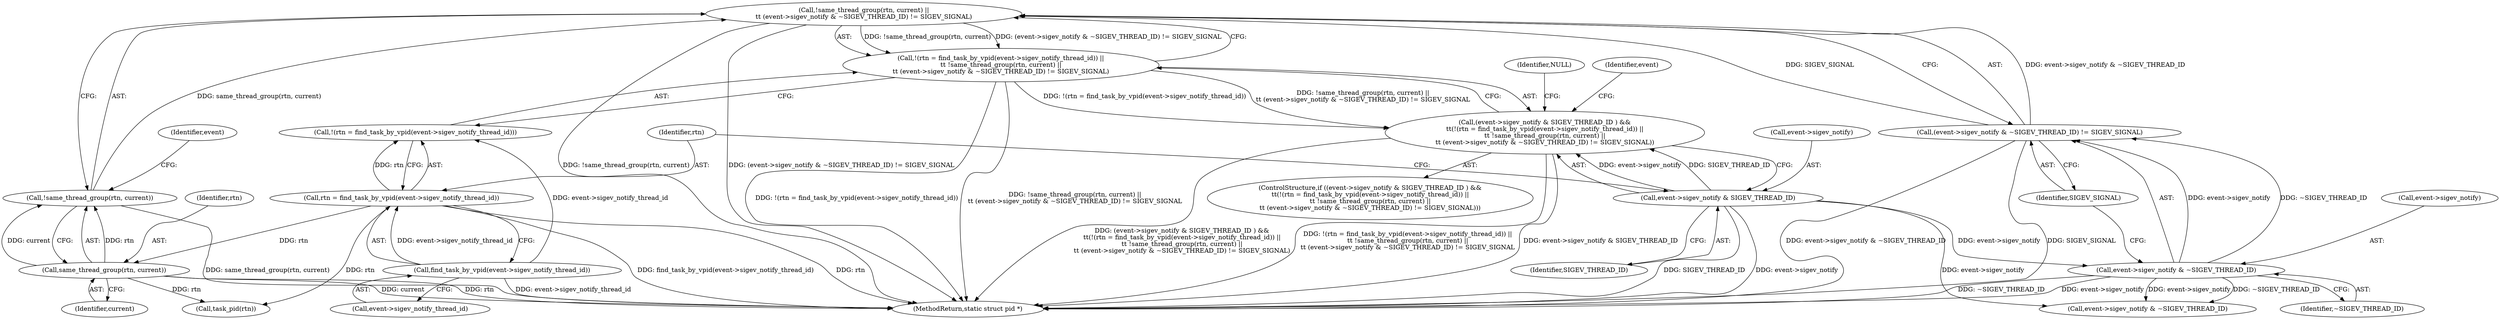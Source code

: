 digraph "1_linux_cef31d9af908243421258f1df35a4a644604efbe_1@API" {
"1000124" [label="(Call,!same_thread_group(rtn, current) ||\n\t\t (event->sigev_notify & ~SIGEV_THREAD_ID) != SIGEV_SIGNAL)"];
"1000125" [label="(Call,!same_thread_group(rtn, current))"];
"1000126" [label="(Call,same_thread_group(rtn, current))"];
"1000118" [label="(Call,rtn = find_task_by_vpid(event->sigev_notify_thread_id))"];
"1000120" [label="(Call,find_task_by_vpid(event->sigev_notify_thread_id))"];
"1000129" [label="(Call,(event->sigev_notify & ~SIGEV_THREAD_ID) != SIGEV_SIGNAL)"];
"1000130" [label="(Call,event->sigev_notify & ~SIGEV_THREAD_ID)"];
"1000111" [label="(Call,event->sigev_notify & SIGEV_THREAD_ID)"];
"1000116" [label="(Call,!(rtn = find_task_by_vpid(event->sigev_notify_thread_id)) ||\n\t\t !same_thread_group(rtn, current) ||\n\t\t (event->sigev_notify & ~SIGEV_THREAD_ID) != SIGEV_SIGNAL)"];
"1000110" [label="(Call,(event->sigev_notify & SIGEV_THREAD_ID ) &&\n\t\t(!(rtn = find_task_by_vpid(event->sigev_notify_thread_id)) ||\n\t\t !same_thread_group(rtn, current) ||\n\t\t (event->sigev_notify & ~SIGEV_THREAD_ID) != SIGEV_SIGNAL))"];
"1000141" [label="(Call,event->sigev_notify & ~SIGEV_THREAD_ID)"];
"1000117" [label="(Call,!(rtn = find_task_by_vpid(event->sigev_notify_thread_id)))"];
"1000119" [label="(Identifier,rtn)"];
"1000110" [label="(Call,(event->sigev_notify & SIGEV_THREAD_ID ) &&\n\t\t(!(rtn = find_task_by_vpid(event->sigev_notify_thread_id)) ||\n\t\t !same_thread_group(rtn, current) ||\n\t\t (event->sigev_notify & ~SIGEV_THREAD_ID) != SIGEV_SIGNAL))"];
"1000115" [label="(Identifier,SIGEV_THREAD_ID)"];
"1000163" [label="(MethodReturn,static struct pid *)"];
"1000118" [label="(Call,rtn = find_task_by_vpid(event->sigev_notify_thread_id))"];
"1000161" [label="(Call,task_pid(rtn))"];
"1000129" [label="(Call,(event->sigev_notify & ~SIGEV_THREAD_ID) != SIGEV_SIGNAL)"];
"1000135" [label="(Identifier,SIGEV_SIGNAL)"];
"1000111" [label="(Call,event->sigev_notify & SIGEV_THREAD_ID)"];
"1000112" [label="(Call,event->sigev_notify)"];
"1000131" [label="(Call,event->sigev_notify)"];
"1000134" [label="(Identifier,~SIGEV_THREAD_ID)"];
"1000128" [label="(Identifier,current)"];
"1000126" [label="(Call,same_thread_group(rtn, current))"];
"1000132" [label="(Identifier,event)"];
"1000125" [label="(Call,!same_thread_group(rtn, current))"];
"1000116" [label="(Call,!(rtn = find_task_by_vpid(event->sigev_notify_thread_id)) ||\n\t\t !same_thread_group(rtn, current) ||\n\t\t (event->sigev_notify & ~SIGEV_THREAD_ID) != SIGEV_SIGNAL)"];
"1000120" [label="(Call,find_task_by_vpid(event->sigev_notify_thread_id))"];
"1000137" [label="(Identifier,NULL)"];
"1000127" [label="(Identifier,rtn)"];
"1000130" [label="(Call,event->sigev_notify & ~SIGEV_THREAD_ID)"];
"1000143" [label="(Identifier,event)"];
"1000121" [label="(Call,event->sigev_notify_thread_id)"];
"1000109" [label="(ControlStructure,if ((event->sigev_notify & SIGEV_THREAD_ID ) &&\n\t\t(!(rtn = find_task_by_vpid(event->sigev_notify_thread_id)) ||\n\t\t !same_thread_group(rtn, current) ||\n\t\t (event->sigev_notify & ~SIGEV_THREAD_ID) != SIGEV_SIGNAL)))"];
"1000124" [label="(Call,!same_thread_group(rtn, current) ||\n\t\t (event->sigev_notify & ~SIGEV_THREAD_ID) != SIGEV_SIGNAL)"];
"1000124" -> "1000116"  [label="AST: "];
"1000124" -> "1000125"  [label="CFG: "];
"1000124" -> "1000129"  [label="CFG: "];
"1000125" -> "1000124"  [label="AST: "];
"1000129" -> "1000124"  [label="AST: "];
"1000116" -> "1000124"  [label="CFG: "];
"1000124" -> "1000163"  [label="DDG: !same_thread_group(rtn, current)"];
"1000124" -> "1000163"  [label="DDG: (event->sigev_notify & ~SIGEV_THREAD_ID) != SIGEV_SIGNAL"];
"1000124" -> "1000116"  [label="DDG: !same_thread_group(rtn, current)"];
"1000124" -> "1000116"  [label="DDG: (event->sigev_notify & ~SIGEV_THREAD_ID) != SIGEV_SIGNAL"];
"1000125" -> "1000124"  [label="DDG: same_thread_group(rtn, current)"];
"1000129" -> "1000124"  [label="DDG: event->sigev_notify & ~SIGEV_THREAD_ID"];
"1000129" -> "1000124"  [label="DDG: SIGEV_SIGNAL"];
"1000125" -> "1000126"  [label="CFG: "];
"1000126" -> "1000125"  [label="AST: "];
"1000132" -> "1000125"  [label="CFG: "];
"1000125" -> "1000163"  [label="DDG: same_thread_group(rtn, current)"];
"1000126" -> "1000125"  [label="DDG: rtn"];
"1000126" -> "1000125"  [label="DDG: current"];
"1000126" -> "1000128"  [label="CFG: "];
"1000127" -> "1000126"  [label="AST: "];
"1000128" -> "1000126"  [label="AST: "];
"1000126" -> "1000163"  [label="DDG: current"];
"1000126" -> "1000163"  [label="DDG: rtn"];
"1000118" -> "1000126"  [label="DDG: rtn"];
"1000126" -> "1000161"  [label="DDG: rtn"];
"1000118" -> "1000117"  [label="AST: "];
"1000118" -> "1000120"  [label="CFG: "];
"1000119" -> "1000118"  [label="AST: "];
"1000120" -> "1000118"  [label="AST: "];
"1000117" -> "1000118"  [label="CFG: "];
"1000118" -> "1000163"  [label="DDG: rtn"];
"1000118" -> "1000163"  [label="DDG: find_task_by_vpid(event->sigev_notify_thread_id)"];
"1000118" -> "1000117"  [label="DDG: rtn"];
"1000120" -> "1000118"  [label="DDG: event->sigev_notify_thread_id"];
"1000118" -> "1000161"  [label="DDG: rtn"];
"1000120" -> "1000121"  [label="CFG: "];
"1000121" -> "1000120"  [label="AST: "];
"1000120" -> "1000163"  [label="DDG: event->sigev_notify_thread_id"];
"1000120" -> "1000117"  [label="DDG: event->sigev_notify_thread_id"];
"1000129" -> "1000135"  [label="CFG: "];
"1000130" -> "1000129"  [label="AST: "];
"1000135" -> "1000129"  [label="AST: "];
"1000129" -> "1000163"  [label="DDG: event->sigev_notify & ~SIGEV_THREAD_ID"];
"1000129" -> "1000163"  [label="DDG: SIGEV_SIGNAL"];
"1000130" -> "1000129"  [label="DDG: event->sigev_notify"];
"1000130" -> "1000129"  [label="DDG: ~SIGEV_THREAD_ID"];
"1000130" -> "1000134"  [label="CFG: "];
"1000131" -> "1000130"  [label="AST: "];
"1000134" -> "1000130"  [label="AST: "];
"1000135" -> "1000130"  [label="CFG: "];
"1000130" -> "1000163"  [label="DDG: ~SIGEV_THREAD_ID"];
"1000130" -> "1000163"  [label="DDG: event->sigev_notify"];
"1000111" -> "1000130"  [label="DDG: event->sigev_notify"];
"1000130" -> "1000141"  [label="DDG: event->sigev_notify"];
"1000130" -> "1000141"  [label="DDG: ~SIGEV_THREAD_ID"];
"1000111" -> "1000110"  [label="AST: "];
"1000111" -> "1000115"  [label="CFG: "];
"1000112" -> "1000111"  [label="AST: "];
"1000115" -> "1000111"  [label="AST: "];
"1000119" -> "1000111"  [label="CFG: "];
"1000110" -> "1000111"  [label="CFG: "];
"1000111" -> "1000163"  [label="DDG: event->sigev_notify"];
"1000111" -> "1000163"  [label="DDG: SIGEV_THREAD_ID"];
"1000111" -> "1000110"  [label="DDG: event->sigev_notify"];
"1000111" -> "1000110"  [label="DDG: SIGEV_THREAD_ID"];
"1000111" -> "1000141"  [label="DDG: event->sigev_notify"];
"1000116" -> "1000110"  [label="AST: "];
"1000116" -> "1000117"  [label="CFG: "];
"1000117" -> "1000116"  [label="AST: "];
"1000110" -> "1000116"  [label="CFG: "];
"1000116" -> "1000163"  [label="DDG: !(rtn = find_task_by_vpid(event->sigev_notify_thread_id))"];
"1000116" -> "1000163"  [label="DDG: !same_thread_group(rtn, current) ||\n\t\t (event->sigev_notify & ~SIGEV_THREAD_ID) != SIGEV_SIGNAL"];
"1000116" -> "1000110"  [label="DDG: !(rtn = find_task_by_vpid(event->sigev_notify_thread_id))"];
"1000116" -> "1000110"  [label="DDG: !same_thread_group(rtn, current) ||\n\t\t (event->sigev_notify & ~SIGEV_THREAD_ID) != SIGEV_SIGNAL"];
"1000110" -> "1000109"  [label="AST: "];
"1000137" -> "1000110"  [label="CFG: "];
"1000143" -> "1000110"  [label="CFG: "];
"1000110" -> "1000163"  [label="DDG: (event->sigev_notify & SIGEV_THREAD_ID ) &&\n\t\t(!(rtn = find_task_by_vpid(event->sigev_notify_thread_id)) ||\n\t\t !same_thread_group(rtn, current) ||\n\t\t (event->sigev_notify & ~SIGEV_THREAD_ID) != SIGEV_SIGNAL)"];
"1000110" -> "1000163"  [label="DDG: !(rtn = find_task_by_vpid(event->sigev_notify_thread_id)) ||\n\t\t !same_thread_group(rtn, current) ||\n\t\t (event->sigev_notify & ~SIGEV_THREAD_ID) != SIGEV_SIGNAL"];
"1000110" -> "1000163"  [label="DDG: event->sigev_notify & SIGEV_THREAD_ID"];
}
